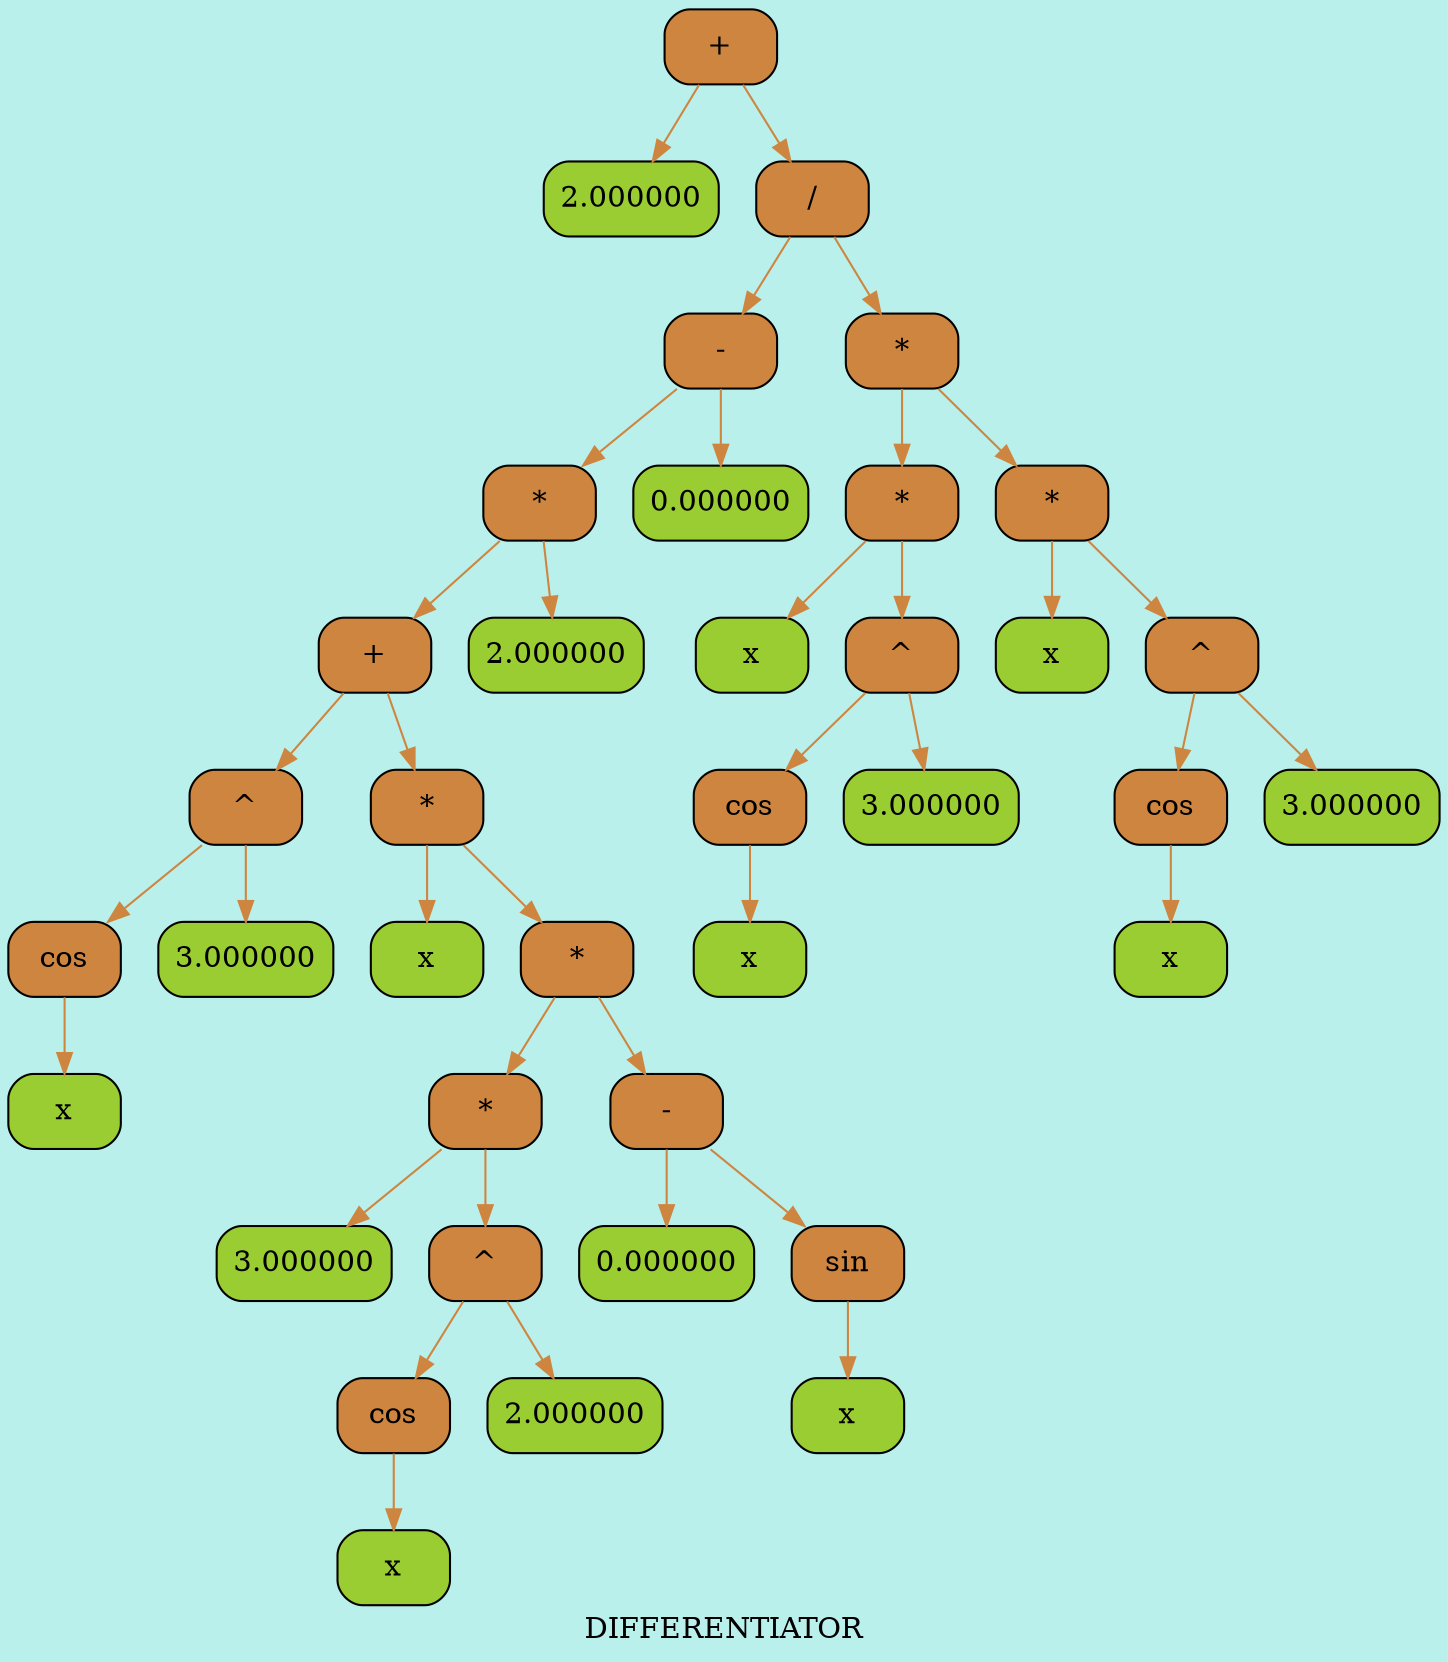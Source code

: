 digraph DIFFERENTIATOR{
label = < DIFFERENTIATOR >;
bgcolor = "#BAF0EC";
node [shape = record ];
edge [style = filled ];
 0 [shape = Mrecord, style = filled, fillcolor = Peru, label = "+" ];
 1 [shape = Mrecord, style = filled, fillcolor = YellowGreen, label = "2.000000" ];
 2 [shape = Mrecord, style = filled, fillcolor = Peru, label = "/" ];
 3 [shape = Mrecord, style = filled, fillcolor = Peru, label = "-" ];
 4 [shape = Mrecord, style = filled, fillcolor = Peru, label = "*" ];
 5 [shape = Mrecord, style = filled, fillcolor = Peru, label = "+" ];
 6 [shape = Mrecord, style = filled, fillcolor = Peru, label = "^" ];
 7 [shape = Mrecord, style = filled, fillcolor = Peru, label = "cos" ];
 8 [shape = Mrecord, style = filled, fillcolor = YellowGreen, label = "x" ];
 9 [shape = Mrecord, style = filled, fillcolor = YellowGreen, label = "3.000000" ];
 10 [shape = Mrecord, style = filled, fillcolor = Peru, label = "*" ];
 11 [shape = Mrecord, style = filled, fillcolor = YellowGreen, label = "x" ];
 12 [shape = Mrecord, style = filled, fillcolor = Peru, label = "*" ];
 13 [shape = Mrecord, style = filled, fillcolor = Peru, label = "*" ];
 14 [shape = Mrecord, style = filled, fillcolor = YellowGreen, label = "3.000000" ];
 15 [shape = Mrecord, style = filled, fillcolor = Peru, label = "^" ];
 16 [shape = Mrecord, style = filled, fillcolor = Peru, label = "cos" ];
 17 [shape = Mrecord, style = filled, fillcolor = YellowGreen, label = "x" ];
 18 [shape = Mrecord, style = filled, fillcolor = YellowGreen, label = "2.000000" ];
 19 [shape = Mrecord, style = filled, fillcolor = Peru, label = "-" ];
 20 [shape = Mrecord, style = filled, fillcolor = YellowGreen, label = "0.000000" ];
 21 [shape = Mrecord, style = filled, fillcolor = Peru, label = "sin" ];
 22 [shape = Mrecord, style = filled, fillcolor = YellowGreen, label = "x" ];
 23 [shape = Mrecord, style = filled, fillcolor = YellowGreen, label = "2.000000" ];
 24 [shape = Mrecord, style = filled, fillcolor = YellowGreen, label = "0.000000" ];
 25 [shape = Mrecord, style = filled, fillcolor = Peru, label = "*" ];
 26 [shape = Mrecord, style = filled, fillcolor = Peru, label = "*" ];
 27 [shape = Mrecord, style = filled, fillcolor = YellowGreen, label = "x" ];
 28 [shape = Mrecord, style = filled, fillcolor = Peru, label = "^" ];
 29 [shape = Mrecord, style = filled, fillcolor = Peru, label = "cos" ];
 30 [shape = Mrecord, style = filled, fillcolor = YellowGreen, label = "x" ];
 31 [shape = Mrecord, style = filled, fillcolor = YellowGreen, label = "3.000000" ];
 32 [shape = Mrecord, style = filled, fillcolor = Peru, label = "*" ];
 33 [shape = Mrecord, style = filled, fillcolor = YellowGreen, label = "x" ];
 34 [shape = Mrecord, style = filled, fillcolor = Peru, label = "^" ];
 35 [shape = Mrecord, style = filled, fillcolor = Peru, label = "cos" ];
 36 [shape = Mrecord, style = filled, fillcolor = YellowGreen, label = "x" ];
 37 [shape = Mrecord, style = filled, fillcolor = YellowGreen, label = "3.000000" ];
0 -> 1[ color = Peru ];
0 -> 2[ color = Peru ];
2 -> 3[ color = Peru ];
3 -> 4[ color = Peru ];
4 -> 5[ color = Peru ];
5 -> 6[ color = Peru ];
6 -> 7[ color = Peru ];
7 -> 8[ color = Peru ];
6 -> 9[ color = Peru ];
5 -> 10[ color = Peru ];
10 -> 11[ color = Peru ];
10 -> 12[ color = Peru ];
12 -> 13[ color = Peru ];
13 -> 14[ color = Peru ];
13 -> 15[ color = Peru ];
15 -> 16[ color = Peru ];
16 -> 17[ color = Peru ];
15 -> 18[ color = Peru ];
12 -> 19[ color = Peru ];
19 -> 20[ color = Peru ];
19 -> 21[ color = Peru ];
21 -> 22[ color = Peru ];
4 -> 23[ color = Peru ];
3 -> 24[ color = Peru ];
2 -> 25[ color = Peru ];
25 -> 26[ color = Peru ];
26 -> 27[ color = Peru ];
26 -> 28[ color = Peru ];
28 -> 29[ color = Peru ];
29 -> 30[ color = Peru ];
28 -> 31[ color = Peru ];
25 -> 32[ color = Peru ];
32 -> 33[ color = Peru ];
32 -> 34[ color = Peru ];
34 -> 35[ color = Peru ];
35 -> 36[ color = Peru ];
34 -> 37[ color = Peru ];
}